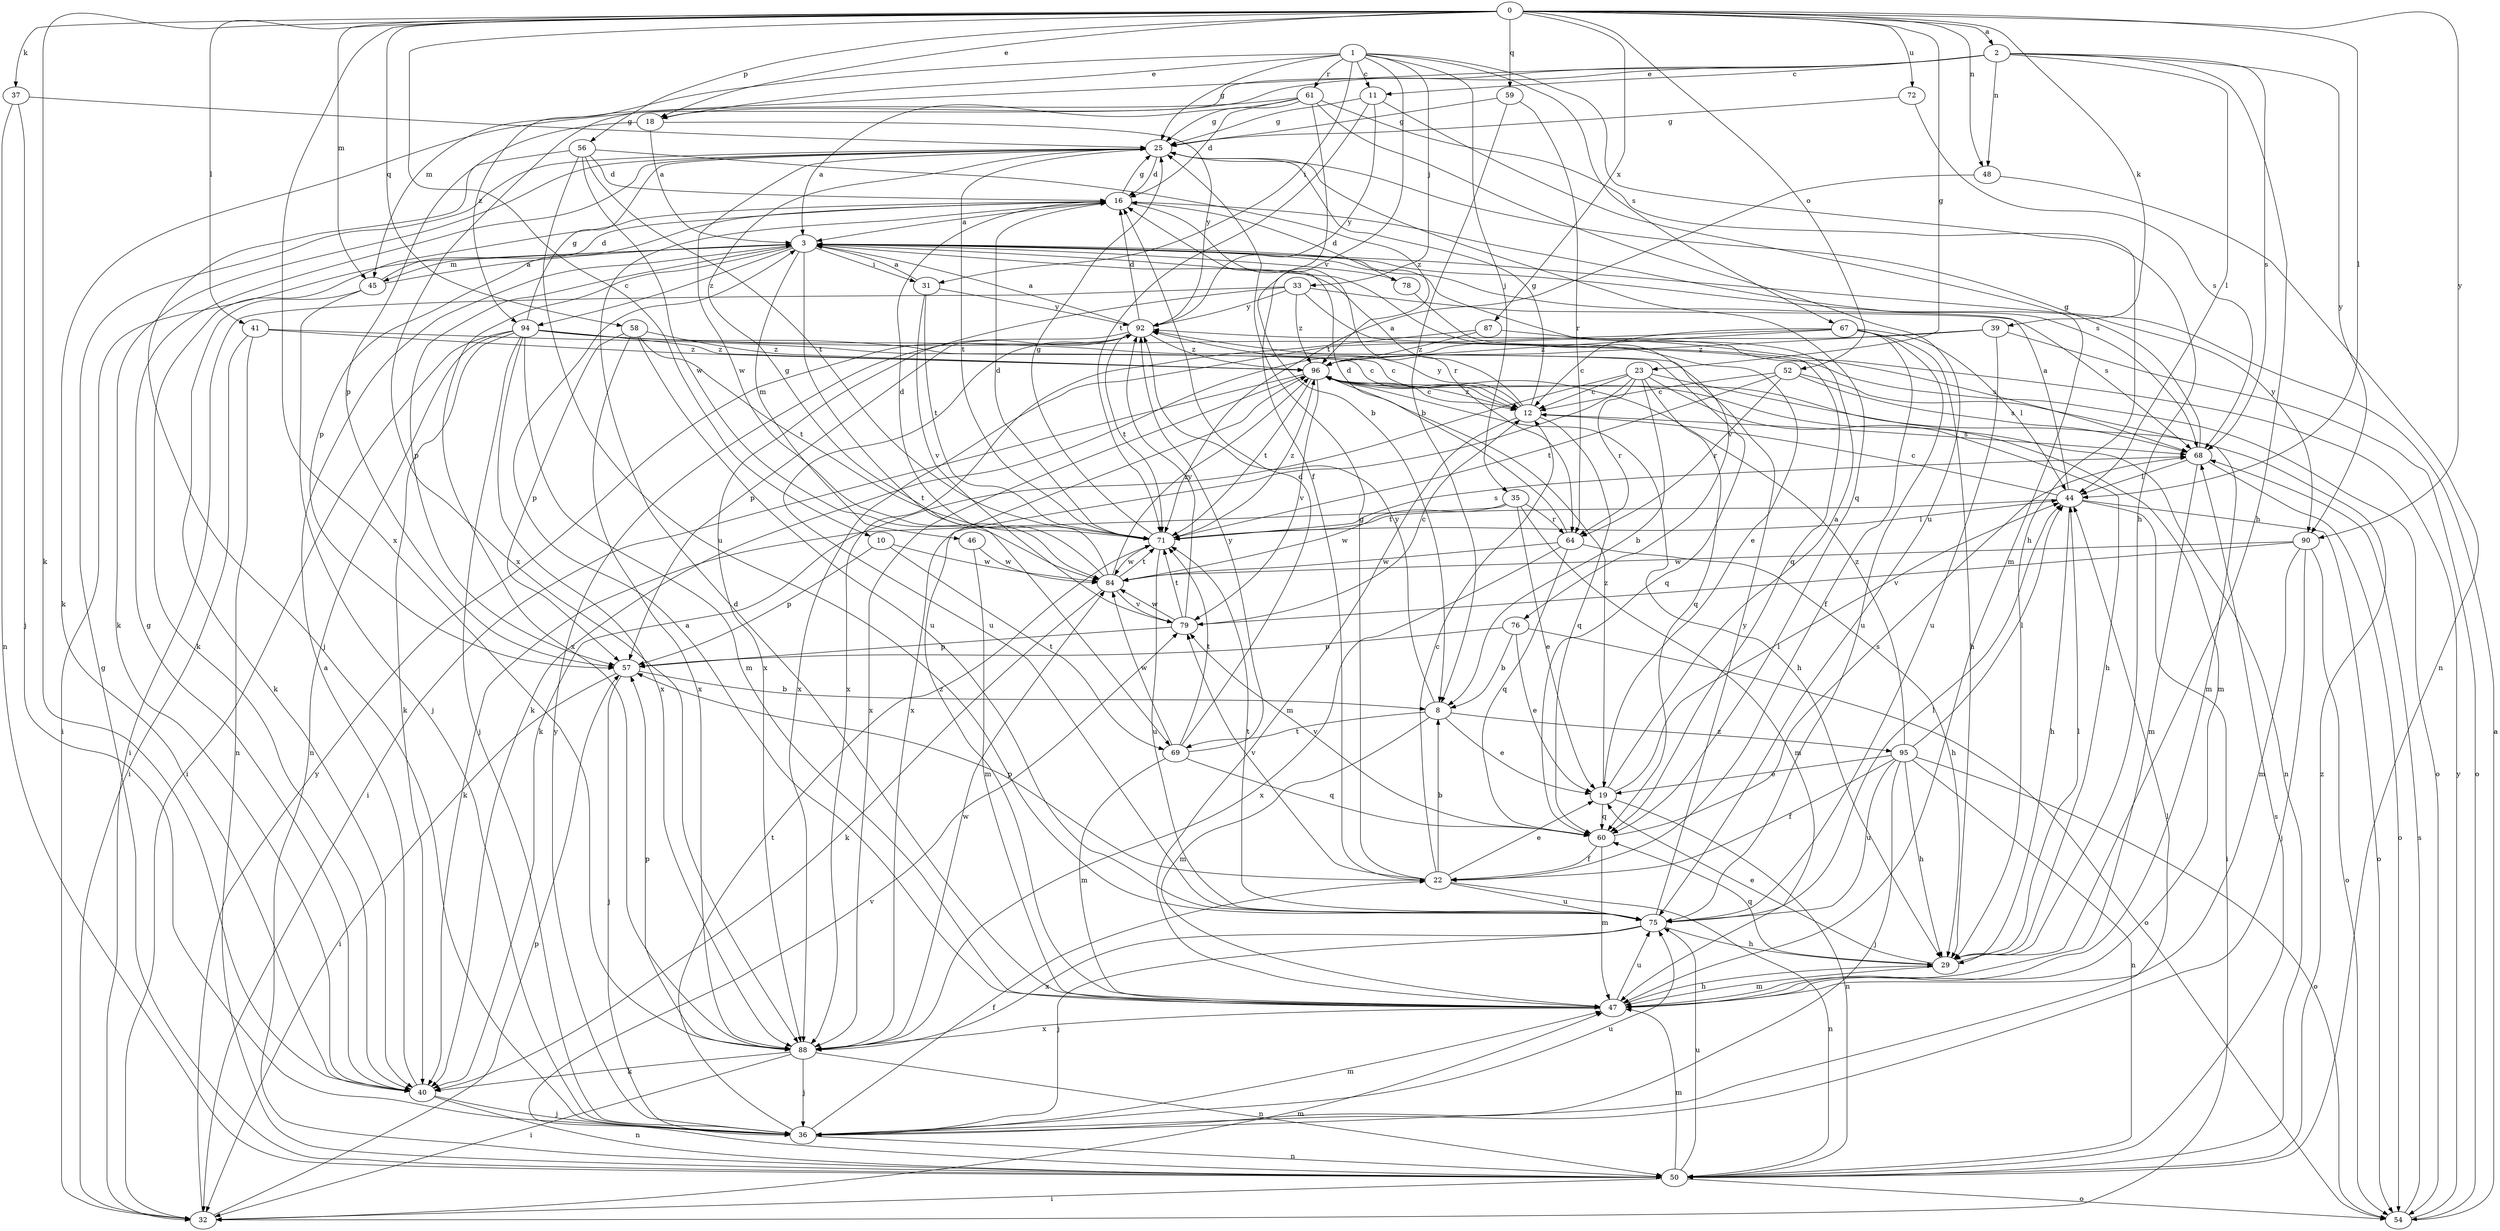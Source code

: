 strict digraph  {
0;
1;
2;
3;
8;
10;
11;
12;
16;
18;
19;
22;
23;
25;
29;
31;
32;
33;
35;
36;
37;
39;
40;
41;
44;
45;
46;
47;
48;
50;
52;
54;
56;
57;
58;
59;
60;
61;
64;
67;
68;
69;
71;
72;
75;
76;
78;
79;
84;
87;
88;
90;
92;
94;
95;
96;
0 -> 2  [label=a];
0 -> 10  [label=c];
0 -> 18  [label=e];
0 -> 23  [label=g];
0 -> 37  [label=k];
0 -> 39  [label=k];
0 -> 40  [label=k];
0 -> 41  [label=l];
0 -> 44  [label=l];
0 -> 45  [label=m];
0 -> 48  [label=n];
0 -> 52  [label=o];
0 -> 56  [label=p];
0 -> 58  [label=q];
0 -> 59  [label=q];
0 -> 72  [label=u];
0 -> 87  [label=x];
0 -> 88  [label=x];
0 -> 90  [label=y];
1 -> 11  [label=c];
1 -> 18  [label=e];
1 -> 22  [label=f];
1 -> 25  [label=g];
1 -> 29  [label=h];
1 -> 31  [label=i];
1 -> 33  [label=j];
1 -> 35  [label=j];
1 -> 61  [label=r];
1 -> 67  [label=s];
1 -> 94  [label=z];
2 -> 11  [label=c];
2 -> 18  [label=e];
2 -> 29  [label=h];
2 -> 44  [label=l];
2 -> 45  [label=m];
2 -> 48  [label=n];
2 -> 68  [label=s];
2 -> 88  [label=x];
2 -> 90  [label=y];
3 -> 31  [label=i];
3 -> 32  [label=i];
3 -> 45  [label=m];
3 -> 46  [label=m];
3 -> 57  [label=p];
3 -> 69  [label=t];
3 -> 76  [label=v];
3 -> 78  [label=v];
3 -> 88  [label=x];
3 -> 90  [label=y];
3 -> 94  [label=z];
8 -> 19  [label=e];
8 -> 47  [label=m];
8 -> 69  [label=t];
8 -> 92  [label=y];
8 -> 95  [label=z];
10 -> 57  [label=p];
10 -> 69  [label=t];
10 -> 84  [label=w];
11 -> 25  [label=g];
11 -> 47  [label=m];
11 -> 71  [label=t];
11 -> 92  [label=y];
12 -> 3  [label=a];
12 -> 25  [label=g];
12 -> 47  [label=m];
12 -> 60  [label=q];
12 -> 68  [label=s];
12 -> 92  [label=y];
12 -> 96  [label=z];
16 -> 3  [label=a];
16 -> 25  [label=g];
16 -> 40  [label=k];
16 -> 57  [label=p];
16 -> 64  [label=r];
16 -> 68  [label=s];
18 -> 3  [label=a];
18 -> 57  [label=p];
18 -> 92  [label=y];
19 -> 3  [label=a];
19 -> 44  [label=l];
19 -> 50  [label=n];
19 -> 60  [label=q];
19 -> 96  [label=z];
22 -> 8  [label=b];
22 -> 12  [label=c];
22 -> 19  [label=e];
22 -> 25  [label=g];
22 -> 50  [label=n];
22 -> 57  [label=p];
22 -> 75  [label=u];
22 -> 79  [label=v];
23 -> 8  [label=b];
23 -> 12  [label=c];
23 -> 29  [label=h];
23 -> 40  [label=k];
23 -> 47  [label=m];
23 -> 60  [label=q];
23 -> 64  [label=r];
23 -> 88  [label=x];
25 -> 16  [label=d];
25 -> 40  [label=k];
25 -> 60  [label=q];
25 -> 71  [label=t];
25 -> 84  [label=w];
29 -> 19  [label=e];
29 -> 44  [label=l];
29 -> 47  [label=m];
29 -> 60  [label=q];
31 -> 3  [label=a];
31 -> 71  [label=t];
31 -> 79  [label=v];
31 -> 92  [label=y];
32 -> 47  [label=m];
32 -> 57  [label=p];
32 -> 92  [label=y];
33 -> 32  [label=i];
33 -> 60  [label=q];
33 -> 68  [label=s];
33 -> 88  [label=x];
33 -> 92  [label=y];
33 -> 96  [label=z];
35 -> 19  [label=e];
35 -> 40  [label=k];
35 -> 47  [label=m];
35 -> 64  [label=r];
35 -> 84  [label=w];
36 -> 22  [label=f];
36 -> 44  [label=l];
36 -> 47  [label=m];
36 -> 50  [label=n];
36 -> 71  [label=t];
36 -> 75  [label=u];
36 -> 92  [label=y];
37 -> 25  [label=g];
37 -> 36  [label=j];
37 -> 50  [label=n];
39 -> 40  [label=k];
39 -> 54  [label=o];
39 -> 75  [label=u];
39 -> 96  [label=z];
40 -> 3  [label=a];
40 -> 25  [label=g];
40 -> 36  [label=j];
40 -> 50  [label=n];
41 -> 12  [label=c];
41 -> 32  [label=i];
41 -> 50  [label=n];
41 -> 96  [label=z];
44 -> 3  [label=a];
44 -> 12  [label=c];
44 -> 29  [label=h];
44 -> 32  [label=i];
44 -> 54  [label=o];
44 -> 71  [label=t];
45 -> 3  [label=a];
45 -> 16  [label=d];
45 -> 36  [label=j];
45 -> 40  [label=k];
46 -> 47  [label=m];
46 -> 84  [label=w];
47 -> 3  [label=a];
47 -> 16  [label=d];
47 -> 29  [label=h];
47 -> 75  [label=u];
47 -> 88  [label=x];
47 -> 96  [label=z];
48 -> 50  [label=n];
48 -> 71  [label=t];
50 -> 25  [label=g];
50 -> 32  [label=i];
50 -> 47  [label=m];
50 -> 54  [label=o];
50 -> 68  [label=s];
50 -> 75  [label=u];
50 -> 79  [label=v];
50 -> 96  [label=z];
52 -> 12  [label=c];
52 -> 47  [label=m];
52 -> 64  [label=r];
52 -> 68  [label=s];
52 -> 71  [label=t];
54 -> 3  [label=a];
54 -> 68  [label=s];
54 -> 92  [label=y];
56 -> 16  [label=d];
56 -> 36  [label=j];
56 -> 71  [label=t];
56 -> 75  [label=u];
56 -> 84  [label=w];
56 -> 96  [label=z];
57 -> 8  [label=b];
57 -> 32  [label=i];
57 -> 36  [label=j];
58 -> 57  [label=p];
58 -> 71  [label=t];
58 -> 75  [label=u];
58 -> 88  [label=x];
58 -> 96  [label=z];
59 -> 8  [label=b];
59 -> 25  [label=g];
59 -> 64  [label=r];
60 -> 22  [label=f];
60 -> 47  [label=m];
60 -> 68  [label=s];
60 -> 79  [label=v];
61 -> 3  [label=a];
61 -> 8  [label=b];
61 -> 16  [label=d];
61 -> 25  [label=g];
61 -> 29  [label=h];
61 -> 40  [label=k];
61 -> 75  [label=u];
64 -> 16  [label=d];
64 -> 29  [label=h];
64 -> 60  [label=q];
64 -> 84  [label=w];
64 -> 88  [label=x];
67 -> 12  [label=c];
67 -> 22  [label=f];
67 -> 29  [label=h];
67 -> 44  [label=l];
67 -> 75  [label=u];
67 -> 88  [label=x];
67 -> 96  [label=z];
68 -> 25  [label=g];
68 -> 44  [label=l];
68 -> 47  [label=m];
68 -> 54  [label=o];
69 -> 16  [label=d];
69 -> 47  [label=m];
69 -> 60  [label=q];
69 -> 71  [label=t];
69 -> 84  [label=w];
69 -> 92  [label=y];
71 -> 16  [label=d];
71 -> 25  [label=g];
71 -> 44  [label=l];
71 -> 68  [label=s];
71 -> 75  [label=u];
71 -> 84  [label=w];
71 -> 96  [label=z];
72 -> 25  [label=g];
72 -> 68  [label=s];
75 -> 29  [label=h];
75 -> 36  [label=j];
75 -> 44  [label=l];
75 -> 71  [label=t];
75 -> 88  [label=x];
75 -> 92  [label=y];
76 -> 8  [label=b];
76 -> 19  [label=e];
76 -> 54  [label=o];
76 -> 57  [label=p];
78 -> 16  [label=d];
78 -> 19  [label=e];
79 -> 12  [label=c];
79 -> 57  [label=p];
79 -> 71  [label=t];
79 -> 84  [label=w];
79 -> 92  [label=y];
84 -> 16  [label=d];
84 -> 25  [label=g];
84 -> 40  [label=k];
84 -> 71  [label=t];
84 -> 79  [label=v];
84 -> 96  [label=z];
87 -> 68  [label=s];
87 -> 88  [label=x];
87 -> 96  [label=z];
88 -> 32  [label=i];
88 -> 36  [label=j];
88 -> 40  [label=k];
88 -> 50  [label=n];
88 -> 57  [label=p];
88 -> 84  [label=w];
90 -> 36  [label=j];
90 -> 47  [label=m];
90 -> 54  [label=o];
90 -> 79  [label=v];
90 -> 84  [label=w];
92 -> 3  [label=a];
92 -> 16  [label=d];
92 -> 57  [label=p];
92 -> 71  [label=t];
92 -> 75  [label=u];
92 -> 96  [label=z];
94 -> 12  [label=c];
94 -> 25  [label=g];
94 -> 32  [label=i];
94 -> 36  [label=j];
94 -> 40  [label=k];
94 -> 47  [label=m];
94 -> 50  [label=n];
94 -> 54  [label=o];
94 -> 60  [label=q];
94 -> 88  [label=x];
94 -> 96  [label=z];
95 -> 19  [label=e];
95 -> 22  [label=f];
95 -> 29  [label=h];
95 -> 36  [label=j];
95 -> 44  [label=l];
95 -> 50  [label=n];
95 -> 54  [label=o];
95 -> 75  [label=u];
95 -> 96  [label=z];
96 -> 12  [label=c];
96 -> 29  [label=h];
96 -> 32  [label=i];
96 -> 50  [label=n];
96 -> 71  [label=t];
96 -> 79  [label=v];
96 -> 88  [label=x];
}
